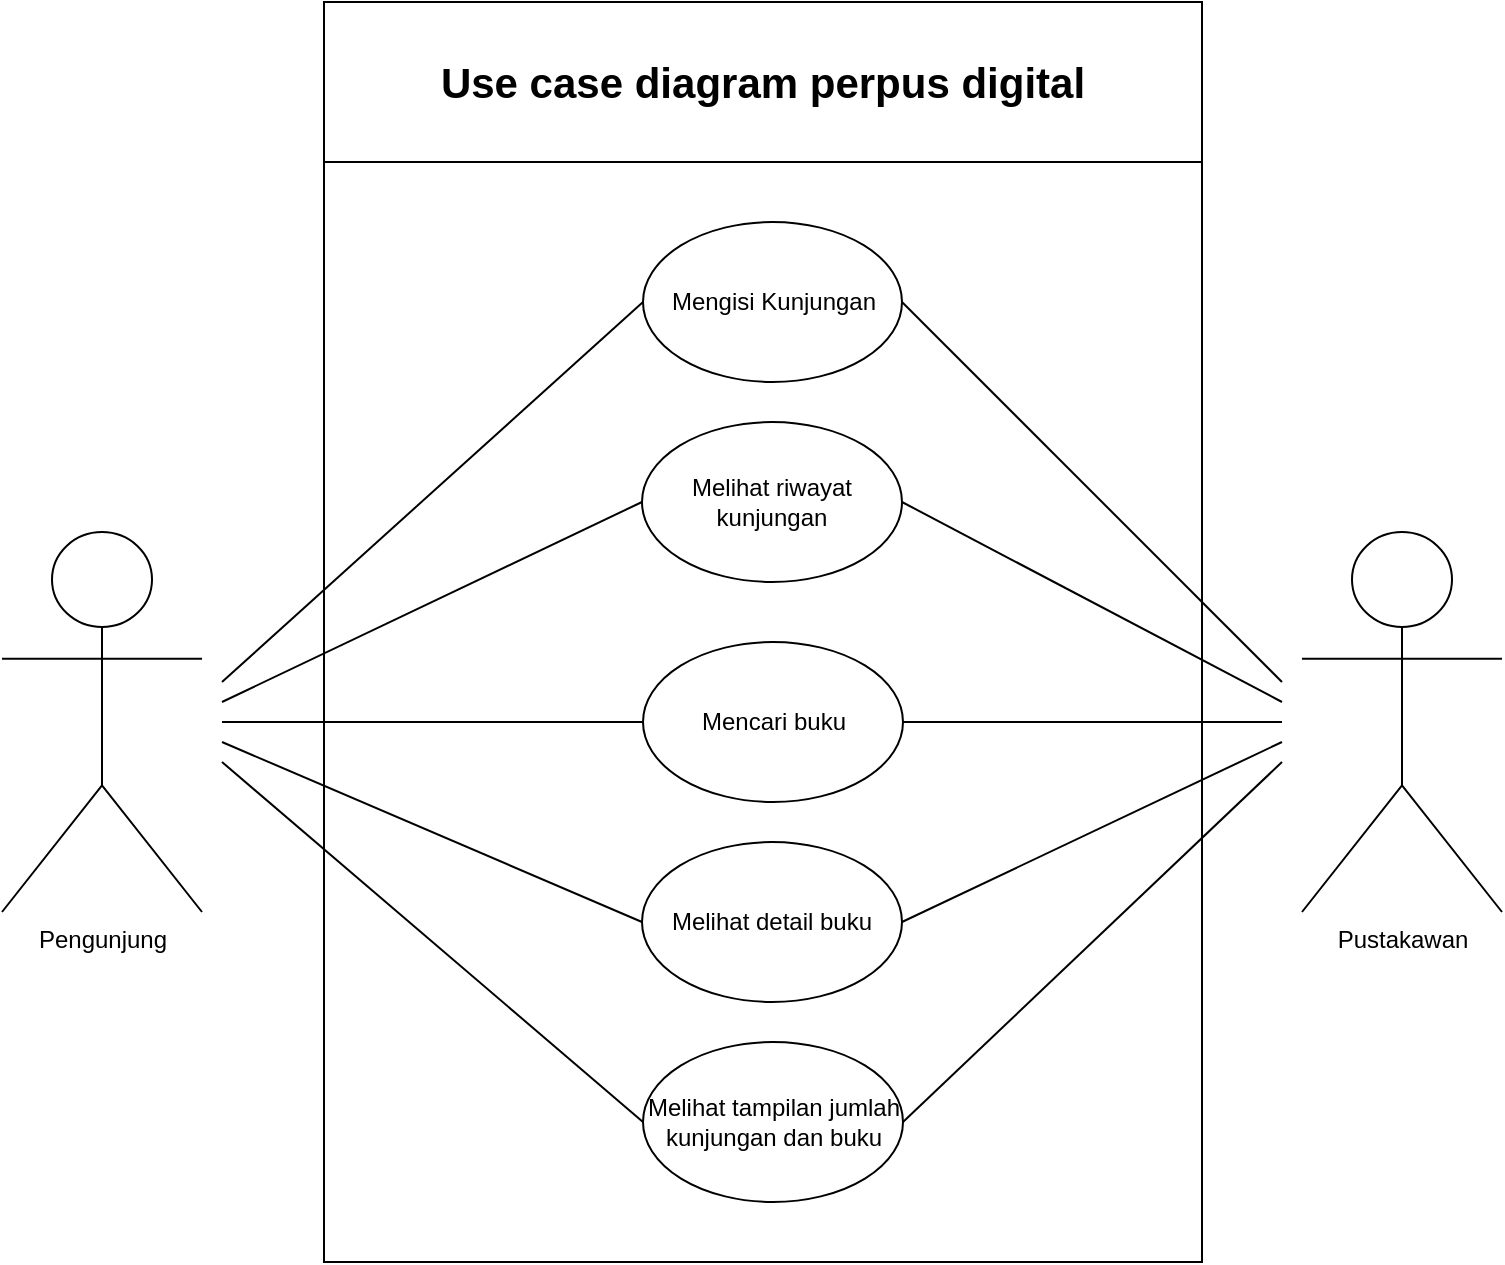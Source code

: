 <mxfile version="23.1.2" type="github">
  <diagram name="Page-1" id="EWu07wiVc3rxqShTu33_">
    <mxGraphModel dx="978" dy="520" grid="1" gridSize="10" guides="1" tooltips="1" connect="1" arrows="1" fold="1" page="1" pageScale="1" pageWidth="850" pageHeight="1100" math="0" shadow="0">
      <root>
        <mxCell id="0" />
        <mxCell id="1" parent="0" />
        <mxCell id="TyzotqKZgnjwHFshS74A-1" value="&lt;font style=&quot;font-size: 21px;&quot;&gt;&lt;b&gt;Use case diagram perpus digital&lt;/b&gt;&lt;/font&gt;" style="rounded=0;whiteSpace=wrap;html=1;" parent="1" vertex="1">
          <mxGeometry x="201" y="120" width="439" height="80" as="geometry" />
        </mxCell>
        <mxCell id="TyzotqKZgnjwHFshS74A-2" value="" style="rounded=0;whiteSpace=wrap;html=1;" parent="1" vertex="1">
          <mxGeometry x="201" y="200" width="439" height="550" as="geometry" />
        </mxCell>
        <mxCell id="TyzotqKZgnjwHFshS74A-8" value="Pengunjung" style="shape=umlActor;verticalLabelPosition=bottom;verticalAlign=top;html=1;outlineConnect=0;" parent="1" vertex="1">
          <mxGeometry x="40" y="385" width="100" height="190" as="geometry" />
        </mxCell>
        <mxCell id="TyzotqKZgnjwHFshS74A-9" value="Pustakawan" style="shape=umlActor;verticalLabelPosition=bottom;verticalAlign=top;html=1;outlineConnect=0;" parent="1" vertex="1">
          <mxGeometry x="690" y="385" width="100" height="190" as="geometry" />
        </mxCell>
        <mxCell id="Wkl6utU447_oiLMSHbpn-1" value="Mengisi Kunjungan" style="ellipse;whiteSpace=wrap;html=1;" parent="1" vertex="1">
          <mxGeometry x="360.5" y="230" width="129.5" height="80" as="geometry" />
        </mxCell>
        <mxCell id="Wkl6utU447_oiLMSHbpn-2" value="Melihat riwayat kunjungan" style="ellipse;whiteSpace=wrap;html=1;" parent="1" vertex="1">
          <mxGeometry x="360" y="330" width="130" height="80" as="geometry" />
        </mxCell>
        <mxCell id="Wkl6utU447_oiLMSHbpn-3" value="Mencari buku" style="ellipse;whiteSpace=wrap;html=1;" parent="1" vertex="1">
          <mxGeometry x="360.5" y="440" width="130" height="80" as="geometry" />
        </mxCell>
        <mxCell id="Wkl6utU447_oiLMSHbpn-4" value="Melihat detail buku" style="ellipse;whiteSpace=wrap;html=1;" parent="1" vertex="1">
          <mxGeometry x="360" y="540" width="130" height="80" as="geometry" />
        </mxCell>
        <mxCell id="Wkl6utU447_oiLMSHbpn-5" value="Melihat tampilan jumlah kunjungan dan buku" style="ellipse;whiteSpace=wrap;html=1;" parent="1" vertex="1">
          <mxGeometry x="360.5" y="640" width="130" height="80" as="geometry" />
        </mxCell>
        <mxCell id="Wkl6utU447_oiLMSHbpn-8" value="" style="endArrow=none;html=1;rounded=0;entryX=0;entryY=0.5;entryDx=0;entryDy=0;" parent="1" target="Wkl6utU447_oiLMSHbpn-3" edge="1">
          <mxGeometry width="50" height="50" relative="1" as="geometry">
            <mxPoint x="150" y="480" as="sourcePoint" />
            <mxPoint x="370" y="415" as="targetPoint" />
            <Array as="points">
              <mxPoint x="270" y="480" />
            </Array>
          </mxGeometry>
        </mxCell>
        <mxCell id="Wkl6utU447_oiLMSHbpn-13" value="" style="endArrow=none;html=1;rounded=0;entryX=1;entryY=0.5;entryDx=0;entryDy=0;" parent="1" target="Wkl6utU447_oiLMSHbpn-3" edge="1">
          <mxGeometry width="50" height="50" relative="1" as="geometry">
            <mxPoint x="680" y="480" as="sourcePoint" />
            <mxPoint x="500" y="450" as="targetPoint" />
            <Array as="points">
              <mxPoint x="630" y="480" />
            </Array>
          </mxGeometry>
        </mxCell>
        <mxCell id="yLMjXW_79VRKoXZE7NnZ-1" value="" style="endArrow=none;html=1;rounded=0;entryX=0;entryY=0.5;entryDx=0;entryDy=0;" edge="1" parent="1" target="Wkl6utU447_oiLMSHbpn-1">
          <mxGeometry width="50" height="50" relative="1" as="geometry">
            <mxPoint x="150" y="460" as="sourcePoint" />
            <mxPoint x="201" y="385" as="targetPoint" />
          </mxGeometry>
        </mxCell>
        <mxCell id="yLMjXW_79VRKoXZE7NnZ-2" value="" style="endArrow=none;html=1;rounded=0;entryX=0;entryY=0.5;entryDx=0;entryDy=0;" edge="1" parent="1" target="Wkl6utU447_oiLMSHbpn-2">
          <mxGeometry width="50" height="50" relative="1" as="geometry">
            <mxPoint x="150" y="470" as="sourcePoint" />
            <mxPoint x="371" y="280" as="targetPoint" />
          </mxGeometry>
        </mxCell>
        <mxCell id="yLMjXW_79VRKoXZE7NnZ-3" value="" style="endArrow=none;html=1;rounded=0;entryX=0;entryY=0.5;entryDx=0;entryDy=0;" edge="1" parent="1" target="Wkl6utU447_oiLMSHbpn-4">
          <mxGeometry width="50" height="50" relative="1" as="geometry">
            <mxPoint x="150" y="490" as="sourcePoint" />
            <mxPoint x="450" y="500" as="targetPoint" />
          </mxGeometry>
        </mxCell>
        <mxCell id="yLMjXW_79VRKoXZE7NnZ-4" value="" style="endArrow=none;html=1;rounded=0;entryX=0;entryY=0.5;entryDx=0;entryDy=0;" edge="1" parent="1" target="Wkl6utU447_oiLMSHbpn-5">
          <mxGeometry width="50" height="50" relative="1" as="geometry">
            <mxPoint x="150" y="500" as="sourcePoint" />
            <mxPoint x="360" y="600" as="targetPoint" />
          </mxGeometry>
        </mxCell>
        <mxCell id="yLMjXW_79VRKoXZE7NnZ-5" value="" style="endArrow=none;html=1;rounded=0;entryX=1;entryY=0.5;entryDx=0;entryDy=0;" edge="1" parent="1" target="Wkl6utU447_oiLMSHbpn-1">
          <mxGeometry width="50" height="50" relative="1" as="geometry">
            <mxPoint x="680" y="460" as="sourcePoint" />
            <mxPoint x="550" y="280" as="targetPoint" />
          </mxGeometry>
        </mxCell>
        <mxCell id="yLMjXW_79VRKoXZE7NnZ-8" value="" style="endArrow=none;html=1;rounded=0;entryX=1;entryY=0.5;entryDx=0;entryDy=0;" edge="1" parent="1" target="Wkl6utU447_oiLMSHbpn-2">
          <mxGeometry width="50" height="50" relative="1" as="geometry">
            <mxPoint x="680" y="470" as="sourcePoint" />
            <mxPoint x="510" y="360" as="targetPoint" />
          </mxGeometry>
        </mxCell>
        <mxCell id="yLMjXW_79VRKoXZE7NnZ-9" value="" style="endArrow=none;html=1;rounded=0;entryX=1;entryY=0.5;entryDx=0;entryDy=0;" edge="1" parent="1" target="Wkl6utU447_oiLMSHbpn-4">
          <mxGeometry width="50" height="50" relative="1" as="geometry">
            <mxPoint x="680" y="490" as="sourcePoint" />
            <mxPoint x="520" y="470" as="targetPoint" />
          </mxGeometry>
        </mxCell>
        <mxCell id="yLMjXW_79VRKoXZE7NnZ-10" value="" style="endArrow=none;html=1;rounded=0;entryX=1;entryY=0.5;entryDx=0;entryDy=0;" edge="1" parent="1" target="Wkl6utU447_oiLMSHbpn-5">
          <mxGeometry width="50" height="50" relative="1" as="geometry">
            <mxPoint x="680" y="500" as="sourcePoint" />
            <mxPoint x="500" y="680" as="targetPoint" />
          </mxGeometry>
        </mxCell>
      </root>
    </mxGraphModel>
  </diagram>
</mxfile>
